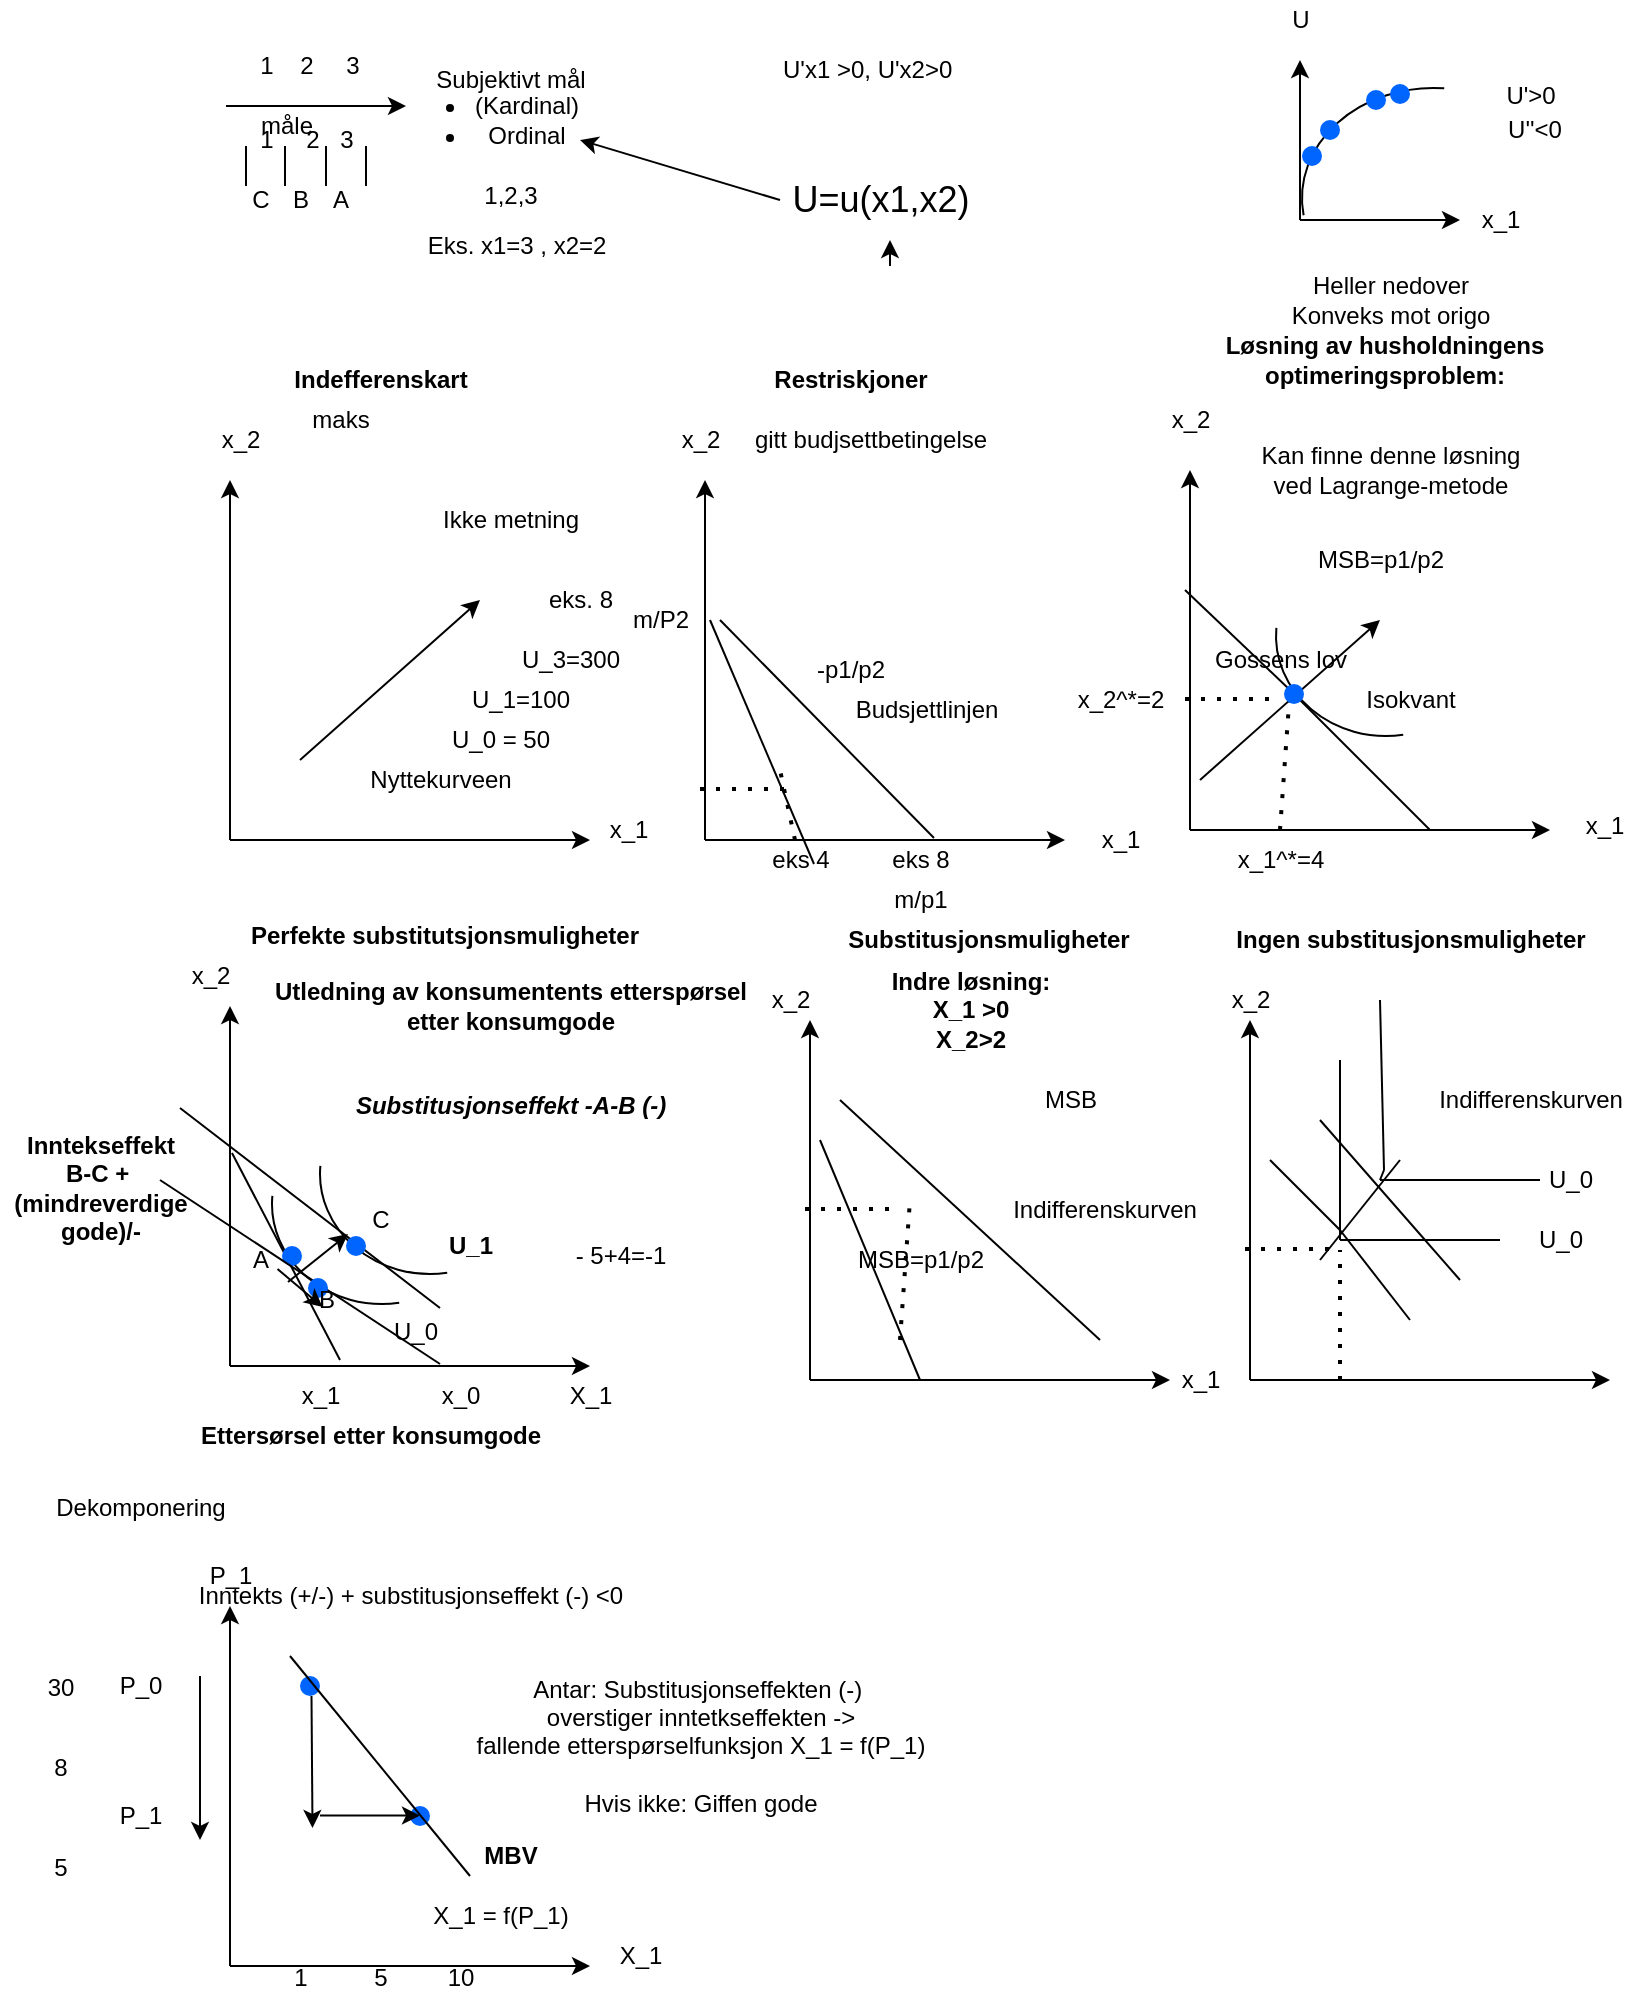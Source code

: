 <mxfile version="15.4.0" type="device"><diagram id="UaC9sKYSoofSCSLUNyeq" name="Page-1"><mxGraphModel dx="948" dy="571" grid="1" gridSize="10" guides="1" tooltips="1" connect="1" arrows="1" fold="1" page="1" pageScale="1" pageWidth="827" pageHeight="1169" math="0" shadow="0"><root><mxCell id="0"/><mxCell id="1" parent="0"/><mxCell id="BB26qhNuH2dfec5-1e5H-141" value="" style="endArrow=classic;html=1;" parent="1" edge="1"><mxGeometry width="50" height="50" relative="1" as="geometry"><mxPoint x="115" y="440" as="sourcePoint"/><mxPoint x="115" y="260" as="targetPoint"/></mxGeometry></mxCell><mxCell id="BB26qhNuH2dfec5-1e5H-142" value="" style="endArrow=classic;html=1;" parent="1" edge="1"><mxGeometry width="50" height="50" relative="1" as="geometry"><mxPoint x="115" y="440" as="sourcePoint"/><mxPoint x="295" y="440" as="targetPoint"/></mxGeometry></mxCell><mxCell id="BB26qhNuH2dfec5-1e5H-151" value="" style="verticalLabelPosition=bottom;verticalAlign=top;html=1;shape=mxgraph.basic.arc;startAngle=0.975;endAngle=0.263;rotation=-180;" parent="1" vertex="1"><mxGeometry x="150" y="290" width="110" as="geometry"/></mxCell><mxCell id="BB26qhNuH2dfec5-1e5H-159" value="Nyttekurveen" style="text;html=1;align=center;verticalAlign=middle;resizable=0;points=[];autosize=1;" parent="1" vertex="1"><mxGeometry x="175" y="400" width="90" height="20" as="geometry"/></mxCell><mxCell id="4XKA7Gyi9LwlTFcDRiL5-1" value="" style="endArrow=classic;html=1;" parent="1" edge="1"><mxGeometry width="50" height="50" relative="1" as="geometry"><mxPoint x="352.5" y="440" as="sourcePoint"/><mxPoint x="352.5" y="260" as="targetPoint"/></mxGeometry></mxCell><mxCell id="4XKA7Gyi9LwlTFcDRiL5-2" value="" style="endArrow=classic;html=1;" parent="1" edge="1"><mxGeometry width="50" height="50" relative="1" as="geometry"><mxPoint x="352.5" y="440" as="sourcePoint"/><mxPoint x="532.5" y="440" as="targetPoint"/></mxGeometry></mxCell><mxCell id="4XKA7Gyi9LwlTFcDRiL5-5" value="" style="shape=ellipse;fillColor=#0065FF;strokeColor=none;html=1" parent="1" vertex="1"><mxGeometry x="385" y="405" width="10" as="geometry"/></mxCell><mxCell id="4XKA7Gyi9LwlTFcDRiL5-7" value="" style="endArrow=none;dashed=1;html=1;dashPattern=1 3;strokeWidth=2;entryX=0;entryY=0.5;entryDx=0;entryDy=0;" parent="1" target="4XKA7Gyi9LwlTFcDRiL5-5" edge="1"><mxGeometry width="50" height="50" relative="1" as="geometry"><mxPoint x="397.5" y="440" as="sourcePoint"/><mxPoint x="397.5" y="410" as="targetPoint"/></mxGeometry></mxCell><mxCell id="4XKA7Gyi9LwlTFcDRiL5-8" value="" style="endArrow=none;dashed=1;html=1;dashPattern=1 3;strokeWidth=2;" parent="1" edge="1"><mxGeometry width="50" height="50" relative="1" as="geometry"><mxPoint x="350" y="414.5" as="sourcePoint"/><mxPoint x="395" y="414.5" as="targetPoint"/></mxGeometry></mxCell><mxCell id="4XKA7Gyi9LwlTFcDRiL5-9" value="Budsjettlinjen" style="text;html=1;align=center;verticalAlign=middle;resizable=0;points=[];autosize=1;" parent="1" vertex="1"><mxGeometry x="417.5" y="365" width="90" height="20" as="geometry"/></mxCell><mxCell id="4XKA7Gyi9LwlTFcDRiL5-20" value="" style="endArrow=classic;html=1;" parent="1" edge="1"><mxGeometry width="50" height="50" relative="1" as="geometry"><mxPoint x="595" y="435" as="sourcePoint"/><mxPoint x="595" y="255" as="targetPoint"/></mxGeometry></mxCell><mxCell id="4XKA7Gyi9LwlTFcDRiL5-21" value="" style="endArrow=classic;html=1;" parent="1" edge="1"><mxGeometry width="50" height="50" relative="1" as="geometry"><mxPoint x="595" y="435" as="sourcePoint"/><mxPoint x="775" y="435" as="targetPoint"/></mxGeometry></mxCell><mxCell id="4XKA7Gyi9LwlTFcDRiL5-23" value="" style="endArrow=none;html=1;" parent="1" edge="1"><mxGeometry width="50" height="50" relative="1" as="geometry"><mxPoint x="645" y="365" as="sourcePoint"/><mxPoint x="715" y="435" as="targetPoint"/></mxGeometry></mxCell><mxCell id="4XKA7Gyi9LwlTFcDRiL5-24" value="" style="shape=ellipse;fillColor=#0065FF;strokeColor=none;html=1" parent="1" vertex="1"><mxGeometry x="640" y="365" width="10" as="geometry"/></mxCell><mxCell id="4XKA7Gyi9LwlTFcDRiL5-25" value="" style="endArrow=none;html=1;" parent="1" target="4XKA7Gyi9LwlTFcDRiL5-24" edge="1"><mxGeometry width="50" height="50" relative="1" as="geometry"><mxPoint x="592.5" y="315" as="sourcePoint"/><mxPoint x="715" y="435" as="targetPoint"/></mxGeometry></mxCell><mxCell id="4XKA7Gyi9LwlTFcDRiL5-26" value="" style="endArrow=none;dashed=1;html=1;dashPattern=1 3;strokeWidth=2;entryX=0;entryY=0.5;entryDx=0;entryDy=0;" parent="1" target="4XKA7Gyi9LwlTFcDRiL5-24" edge="1"><mxGeometry width="50" height="50" relative="1" as="geometry"><mxPoint x="640" y="435" as="sourcePoint"/><mxPoint x="640" y="405" as="targetPoint"/></mxGeometry></mxCell><mxCell id="4XKA7Gyi9LwlTFcDRiL5-27" value="" style="endArrow=none;dashed=1;html=1;dashPattern=1 3;strokeWidth=2;" parent="1" edge="1"><mxGeometry width="50" height="50" relative="1" as="geometry"><mxPoint x="592.5" y="369.5" as="sourcePoint"/><mxPoint x="637.5" y="369.5" as="targetPoint"/></mxGeometry></mxCell><mxCell id="4XKA7Gyi9LwlTFcDRiL5-28" value="Isokvant" style="text;html=1;align=center;verticalAlign=middle;resizable=0;points=[];autosize=1;" parent="1" vertex="1"><mxGeometry x="675" y="360" width="60" height="20" as="geometry"/></mxCell><mxCell id="4XKA7Gyi9LwlTFcDRiL5-30" value="" style="verticalLabelPosition=bottom;verticalAlign=top;html=1;shape=mxgraph.basic.arc;startAngle=0.975;endAngle=0.263;rotation=-180;" parent="1" vertex="1"><mxGeometry x="630" y="285" width="110" as="geometry"/></mxCell><mxCell id="4XKA7Gyi9LwlTFcDRiL5-31" value="x_1" style="text;html=1;align=center;verticalAlign=middle;resizable=0;points=[];autosize=1;" parent="1" vertex="1"><mxGeometry x="299" y="425" width="30" height="20" as="geometry"/></mxCell><mxCell id="4XKA7Gyi9LwlTFcDRiL5-32" value="x_2" style="text;html=1;align=center;verticalAlign=middle;resizable=0;points=[];autosize=1;" parent="1" vertex="1"><mxGeometry x="105" y="230" width="30" height="20" as="geometry"/></mxCell><mxCell id="4XKA7Gyi9LwlTFcDRiL5-33" value="x_1" style="text;html=1;align=center;verticalAlign=middle;resizable=0;points=[];autosize=1;" parent="1" vertex="1"><mxGeometry x="545" y="430" width="30" height="20" as="geometry"/></mxCell><mxCell id="4XKA7Gyi9LwlTFcDRiL5-34" value="x_2" style="text;html=1;align=center;verticalAlign=middle;resizable=0;points=[];autosize=1;" parent="1" vertex="1"><mxGeometry x="335" y="230" width="30" height="20" as="geometry"/></mxCell><mxCell id="4XKA7Gyi9LwlTFcDRiL5-35" value="x_1" style="text;html=1;align=center;verticalAlign=middle;resizable=0;points=[];autosize=1;" parent="1" vertex="1"><mxGeometry x="787" y="423" width="30" height="20" as="geometry"/></mxCell><mxCell id="4XKA7Gyi9LwlTFcDRiL5-36" value="x_2" style="text;html=1;align=center;verticalAlign=middle;resizable=0;points=[];autosize=1;" parent="1" vertex="1"><mxGeometry x="580" y="220" width="30" height="20" as="geometry"/></mxCell><mxCell id="XbiknbPwbnTHHxZ_gotD-1" value="&lt;font style=&quot;font-size: 18px&quot;&gt;U=u(x1,x2)&lt;/font&gt;" style="text;html=1;align=center;verticalAlign=middle;resizable=0;points=[];autosize=1;" parent="1" vertex="1"><mxGeometry x="389.5" y="110" width="100" height="20" as="geometry"/></mxCell><mxCell id="XbiknbPwbnTHHxZ_gotD-7" value="&lt;ul&gt;&lt;li&gt;(Kardinal)&lt;/li&gt;&lt;li&gt;Ordinal&lt;/li&gt;&lt;/ul&gt;" style="text;html=1;align=center;verticalAlign=middle;resizable=0;points=[];autosize=1;" parent="1" vertex="1"><mxGeometry x="188" y="50" width="110" height="60" as="geometry"/></mxCell><mxCell id="XbiknbPwbnTHHxZ_gotD-8" value="U'x1 &amp;gt;0, U'x2&amp;gt;0&amp;nbsp;" style="text;html=1;align=center;verticalAlign=middle;resizable=0;points=[];autosize=1;" parent="1" vertex="1"><mxGeometry x="385" y="45" width="100" height="20" as="geometry"/></mxCell><mxCell id="XbiknbPwbnTHHxZ_gotD-11" value="" style="endArrow=classic;html=1;" parent="1" edge="1"><mxGeometry width="50" height="50" relative="1" as="geometry"><mxPoint x="405" y="710" as="sourcePoint"/><mxPoint x="405" y="530" as="targetPoint"/></mxGeometry></mxCell><mxCell id="XbiknbPwbnTHHxZ_gotD-12" value="" style="endArrow=classic;html=1;" parent="1" edge="1"><mxGeometry width="50" height="50" relative="1" as="geometry"><mxPoint x="405" y="710" as="sourcePoint"/><mxPoint x="585" y="710" as="targetPoint"/></mxGeometry></mxCell><mxCell id="XbiknbPwbnTHHxZ_gotD-13" value="" style="verticalLabelPosition=bottom;verticalAlign=top;html=1;shape=mxgraph.basic.arc;startAngle=0.975;endAngle=0.263;rotation=-180;" parent="1" vertex="1"><mxGeometry x="440" y="540" width="110" as="geometry"/></mxCell><mxCell id="XbiknbPwbnTHHxZ_gotD-14" value="" style="shape=ellipse;fillColor=#0065FF;strokeColor=none;html=1" parent="1" vertex="1"><mxGeometry x="450" y="620" width="10" as="geometry"/></mxCell><mxCell id="XbiknbPwbnTHHxZ_gotD-15" value="" style="endArrow=none;dashed=1;html=1;dashPattern=1 3;strokeWidth=2;entryX=0;entryY=0.5;entryDx=0;entryDy=0;" parent="1" target="XbiknbPwbnTHHxZ_gotD-14" edge="1"><mxGeometry width="50" height="50" relative="1" as="geometry"><mxPoint x="450" y="690" as="sourcePoint"/><mxPoint x="450" y="660" as="targetPoint"/></mxGeometry></mxCell><mxCell id="XbiknbPwbnTHHxZ_gotD-16" value="" style="endArrow=none;dashed=1;html=1;dashPattern=1 3;strokeWidth=2;" parent="1" edge="1"><mxGeometry width="50" height="50" relative="1" as="geometry"><mxPoint x="402.5" y="624.5" as="sourcePoint"/><mxPoint x="447.5" y="624.5" as="targetPoint"/></mxGeometry></mxCell><mxCell id="XbiknbPwbnTHHxZ_gotD-36" value="MSB" style="text;html=1;align=center;verticalAlign=middle;resizable=0;points=[];autosize=1;" parent="1" vertex="1"><mxGeometry x="515" y="560" width="40" height="20" as="geometry"/></mxCell><mxCell id="-LP08gUiZVDLCZ0sTBLg-6" value="" style="endArrow=classic;html=1;" parent="1" edge="1"><mxGeometry width="50" height="50" relative="1" as="geometry"><mxPoint x="113" y="73" as="sourcePoint"/><mxPoint x="203" y="73" as="targetPoint"/></mxGeometry></mxCell><mxCell id="-LP08gUiZVDLCZ0sTBLg-8" value="måle" style="text;html=1;align=center;verticalAlign=middle;resizable=0;points=[];autosize=1;" parent="1" vertex="1"><mxGeometry x="123" y="73" width="40" height="20" as="geometry"/></mxCell><mxCell id="-LP08gUiZVDLCZ0sTBLg-10" value="" style="endArrow=none;html=1;" parent="1" edge="1"><mxGeometry width="50" height="50" relative="1" as="geometry"><mxPoint x="123" y="113" as="sourcePoint"/><mxPoint x="123" y="93" as="targetPoint"/></mxGeometry></mxCell><mxCell id="-LP08gUiZVDLCZ0sTBLg-12" value="" style="endArrow=none;html=1;" parent="1" edge="1"><mxGeometry width="50" height="50" relative="1" as="geometry"><mxPoint x="142.5" y="113" as="sourcePoint"/><mxPoint x="142.5" y="93" as="targetPoint"/></mxGeometry></mxCell><mxCell id="-LP08gUiZVDLCZ0sTBLg-13" value="" style="endArrow=none;html=1;" parent="1" edge="1"><mxGeometry width="50" height="50" relative="1" as="geometry"><mxPoint x="163" y="113" as="sourcePoint"/><mxPoint x="163" y="93" as="targetPoint"/></mxGeometry></mxCell><mxCell id="-LP08gUiZVDLCZ0sTBLg-14" value="" style="endArrow=none;html=1;" parent="1" edge="1"><mxGeometry width="50" height="50" relative="1" as="geometry"><mxPoint x="183" y="113" as="sourcePoint"/><mxPoint x="183" y="93" as="targetPoint"/></mxGeometry></mxCell><mxCell id="-LP08gUiZVDLCZ0sTBLg-15" value="" style="endArrow=classic;html=1;" parent="1" edge="1"><mxGeometry width="50" height="50" relative="1" as="geometry"><mxPoint x="445" y="153" as="sourcePoint"/><mxPoint x="445" y="140" as="targetPoint"/></mxGeometry></mxCell><mxCell id="s_-kA53rzrBNilVVoUt5-2" value="1" style="text;html=1;align=center;verticalAlign=middle;resizable=0;points=[];autosize=1;" parent="1" vertex="1"><mxGeometry x="123" y="80" width="20" height="20" as="geometry"/></mxCell><mxCell id="s_-kA53rzrBNilVVoUt5-4" value="2" style="text;html=1;align=center;verticalAlign=middle;resizable=0;points=[];autosize=1;" parent="1" vertex="1"><mxGeometry x="146" y="80" width="20" height="20" as="geometry"/></mxCell><mxCell id="s_-kA53rzrBNilVVoUt5-5" value="3" style="text;html=1;align=center;verticalAlign=middle;resizable=0;points=[];autosize=1;" parent="1" vertex="1"><mxGeometry x="163" y="80" width="20" height="20" as="geometry"/></mxCell><mxCell id="s_-kA53rzrBNilVVoUt5-6" value="1" style="text;html=1;align=center;verticalAlign=middle;resizable=0;points=[];autosize=1;" parent="1" vertex="1"><mxGeometry x="123" y="43" width="20" height="20" as="geometry"/></mxCell><mxCell id="s_-kA53rzrBNilVVoUt5-7" value="2" style="text;html=1;align=center;verticalAlign=middle;resizable=0;points=[];autosize=1;" parent="1" vertex="1"><mxGeometry x="143" y="43" width="20" height="20" as="geometry"/></mxCell><mxCell id="s_-kA53rzrBNilVVoUt5-8" value="3" style="text;html=1;align=center;verticalAlign=middle;resizable=0;points=[];autosize=1;" parent="1" vertex="1"><mxGeometry x="166" y="43" width="20" height="20" as="geometry"/></mxCell><mxCell id="s_-kA53rzrBNilVVoUt5-9" value="Subjektivt mål" style="text;html=1;align=center;verticalAlign=middle;resizable=0;points=[];autosize=1;" parent="1" vertex="1"><mxGeometry x="210" y="50" width="90" height="20" as="geometry"/></mxCell><mxCell id="s_-kA53rzrBNilVVoUt5-11" value="&lt;b&gt;Indefferenskart&lt;/b&gt;" style="text;html=1;align=center;verticalAlign=middle;resizable=0;points=[];autosize=1;" parent="1" vertex="1"><mxGeometry x="140" y="200" width="100" height="20" as="geometry"/></mxCell><mxCell id="s_-kA53rzrBNilVVoUt5-12" value="" style="verticalLabelPosition=bottom;verticalAlign=top;html=1;shape=mxgraph.basic.arc;startAngle=0.975;endAngle=0.263;rotation=-180;" parent="1" vertex="1"><mxGeometry x="180" y="270" width="110" as="geometry"/></mxCell><mxCell id="s_-kA53rzrBNilVVoUt5-13" value="" style="verticalLabelPosition=bottom;verticalAlign=top;html=1;shape=mxgraph.basic.arc;startAngle=0.975;endAngle=0.263;rotation=-180;" parent="1" vertex="1"><mxGeometry x="200" y="260" width="110" as="geometry"/></mxCell><mxCell id="s_-kA53rzrBNilVVoUt5-14" value="" style="endArrow=classic;html=1;" parent="1" edge="1"><mxGeometry width="50" height="50" relative="1" as="geometry"><mxPoint x="150" y="400" as="sourcePoint"/><mxPoint x="240" y="320" as="targetPoint"/></mxGeometry></mxCell><mxCell id="s_-kA53rzrBNilVVoUt5-15" value="Ikke metning" style="text;html=1;align=center;verticalAlign=middle;resizable=0;points=[];autosize=1;" parent="1" vertex="1"><mxGeometry x="215" y="270" width="80" height="20" as="geometry"/></mxCell><mxCell id="s_-kA53rzrBNilVVoUt5-18" value="" style="verticalLabelPosition=bottom;verticalAlign=top;html=1;shape=mxgraph.basic.arc;startAngle=0.975;endAngle=0.263;rotation=-180;" parent="1" vertex="1"><mxGeometry x="615" y="310" width="110" as="geometry"/></mxCell><mxCell id="s_-kA53rzrBNilVVoUt5-35" value="" style="endArrow=classic;html=1;" parent="1" edge="1"><mxGeometry width="50" height="50" relative="1" as="geometry"><mxPoint x="625" y="710" as="sourcePoint"/><mxPoint x="625" y="530" as="targetPoint"/></mxGeometry></mxCell><mxCell id="s_-kA53rzrBNilVVoUt5-36" value="" style="endArrow=classic;html=1;" parent="1" edge="1"><mxGeometry width="50" height="50" relative="1" as="geometry"><mxPoint x="625" y="710" as="sourcePoint"/><mxPoint x="805" y="710" as="targetPoint"/></mxGeometry></mxCell><mxCell id="s_-kA53rzrBNilVVoUt5-39" value="" style="endArrow=none;dashed=1;html=1;dashPattern=1 3;strokeWidth=2;entryX=0;entryY=0.5;entryDx=0;entryDy=0;" parent="1" edge="1"><mxGeometry width="50" height="50" relative="1" as="geometry"><mxPoint x="670" y="710" as="sourcePoint"/><mxPoint x="670" y="645" as="targetPoint"/></mxGeometry></mxCell><mxCell id="s_-kA53rzrBNilVVoUt5-40" value="" style="endArrow=none;dashed=1;html=1;dashPattern=1 3;strokeWidth=2;" parent="1" edge="1"><mxGeometry width="50" height="50" relative="1" as="geometry"><mxPoint x="622.5" y="644.5" as="sourcePoint"/><mxPoint x="667.5" y="644.5" as="targetPoint"/></mxGeometry></mxCell><mxCell id="s_-kA53rzrBNilVVoUt5-52" value="" style="endArrow=none;html=1;" parent="1" edge="1"><mxGeometry width="50" height="50" relative="1" as="geometry"><mxPoint x="670" y="640" as="sourcePoint"/><mxPoint x="670" y="550" as="targetPoint"/></mxGeometry></mxCell><mxCell id="s_-kA53rzrBNilVVoUt5-53" value="" style="endArrow=none;html=1;" parent="1" edge="1"><mxGeometry width="50" height="50" relative="1" as="geometry"><mxPoint x="670" y="640" as="sourcePoint"/><mxPoint x="750" y="640" as="targetPoint"/></mxGeometry></mxCell><mxCell id="s_-kA53rzrBNilVVoUt5-54" value="Perfekte substitutsjonsmuligheter" style="text;html=1;align=center;verticalAlign=middle;resizable=0;points=[];autosize=1;fontStyle=1" parent="1" vertex="1"><mxGeometry x="116.73" y="478" width="210" height="20" as="geometry"/></mxCell><mxCell id="s_-kA53rzrBNilVVoUt5-55" value="Ingen substitusjonsmuligheter" style="text;html=1;align=center;verticalAlign=middle;resizable=0;points=[];autosize=1;fontStyle=1" parent="1" vertex="1"><mxGeometry x="610" y="480" width="190" height="20" as="geometry"/></mxCell><mxCell id="s_-kA53rzrBNilVVoUt5-56" value="&lt;b&gt;Substitusjonsmuligheter&lt;/b&gt;" style="text;html=1;align=center;verticalAlign=middle;resizable=0;points=[];autosize=1;" parent="1" vertex="1"><mxGeometry x="414" y="480" width="160" height="20" as="geometry"/></mxCell><mxCell id="IiH63aVn_aC2bV47zCIp-17" value="Heller nedover&lt;br&gt;Konveks mot origo" style="text;html=1;align=center;verticalAlign=middle;resizable=0;points=[];autosize=1;" parent="1" vertex="1"><mxGeometry x="640" y="155" width="110" height="30" as="geometry"/></mxCell><mxCell id="IiH63aVn_aC2bV47zCIp-19" value="Restriskjoner" style="text;html=1;align=center;verticalAlign=middle;resizable=0;points=[];autosize=1;fontStyle=1" parent="1" vertex="1"><mxGeometry x="380" y="200" width="90" height="20" as="geometry"/></mxCell><mxCell id="IiH63aVn_aC2bV47zCIp-20" value="&lt;b&gt;Løsning av husholdningens&lt;br&gt;optimeringsproblem:&lt;/b&gt;" style="text;html=1;align=center;verticalAlign=middle;resizable=0;points=[];autosize=1;" parent="1" vertex="1"><mxGeometry x="607" y="185" width="170" height="30" as="geometry"/></mxCell><mxCell id="HJZGW7oNJ_B82CwtFR0z-1" value="1,2,3" style="text;html=1;align=center;verticalAlign=middle;resizable=0;points=[];autosize=1;" parent="1" vertex="1"><mxGeometry x="235" y="108" width="40" height="20" as="geometry"/></mxCell><mxCell id="HJZGW7oNJ_B82CwtFR0z-17" value="Eks. x1=3 , x2=2" style="text;html=1;align=center;verticalAlign=middle;resizable=0;points=[];autosize=1;" parent="1" vertex="1"><mxGeometry x="208" y="133" width="100" height="20" as="geometry"/></mxCell><mxCell id="HJZGW7oNJ_B82CwtFR0z-26" value="A" style="text;html=1;align=center;verticalAlign=middle;resizable=0;points=[];autosize=1;" parent="1" vertex="1"><mxGeometry x="160" y="110" width="20" height="20" as="geometry"/></mxCell><mxCell id="HJZGW7oNJ_B82CwtFR0z-27" value="B" style="text;html=1;align=center;verticalAlign=middle;resizable=0;points=[];autosize=1;" parent="1" vertex="1"><mxGeometry x="140" y="110" width="20" height="20" as="geometry"/></mxCell><mxCell id="HJZGW7oNJ_B82CwtFR0z-30" value="C" style="text;html=1;align=center;verticalAlign=middle;resizable=0;points=[];autosize=1;" parent="1" vertex="1"><mxGeometry x="120" y="110" width="20" height="20" as="geometry"/></mxCell><mxCell id="HJZGW7oNJ_B82CwtFR0z-33" value="" style="endArrow=classic;html=1;" parent="1" edge="1"><mxGeometry width="50" height="50" relative="1" as="geometry"><mxPoint x="650" y="130" as="sourcePoint"/><mxPoint x="650" y="50" as="targetPoint"/></mxGeometry></mxCell><mxCell id="HJZGW7oNJ_B82CwtFR0z-34" value="" style="endArrow=classic;html=1;" parent="1" edge="1"><mxGeometry width="50" height="50" relative="1" as="geometry"><mxPoint x="650" y="130" as="sourcePoint"/><mxPoint x="730" y="130" as="targetPoint"/></mxGeometry></mxCell><mxCell id="HJZGW7oNJ_B82CwtFR0z-35" value="x_1" style="text;html=1;align=center;verticalAlign=middle;resizable=0;points=[];autosize=1;" parent="1" vertex="1"><mxGeometry x="735" y="120" width="30" height="20" as="geometry"/></mxCell><mxCell id="HJZGW7oNJ_B82CwtFR0z-36" value="U" style="text;html=1;align=center;verticalAlign=middle;resizable=0;points=[];autosize=1;" parent="1" vertex="1"><mxGeometry x="640" y="20" width="20" height="20" as="geometry"/></mxCell><mxCell id="HJZGW7oNJ_B82CwtFR0z-37" value="" style="verticalLabelPosition=bottom;verticalAlign=top;html=1;shape=mxgraph.basic.arc;startAngle=0.975;endAngle=0.263;rotation=-90;" parent="1" vertex="1"><mxGeometry x="661.75" y="53.25" width="110" height="131.5" as="geometry"/></mxCell><mxCell id="HJZGW7oNJ_B82CwtFR0z-38" value="U'&amp;gt;0" style="text;html=1;align=center;verticalAlign=middle;resizable=0;points=[];autosize=1;" parent="1" vertex="1"><mxGeometry x="745" y="58" width="40" height="20" as="geometry"/></mxCell><mxCell id="HJZGW7oNJ_B82CwtFR0z-39" value="U''&amp;lt;0" style="text;html=1;align=center;verticalAlign=middle;resizable=0;points=[];autosize=1;" parent="1" vertex="1"><mxGeometry x="747" y="75" width="40" height="20" as="geometry"/></mxCell><mxCell id="HJZGW7oNJ_B82CwtFR0z-43" value="" style="shape=ellipse;fillColor=#0065FF;strokeColor=none;html=1" parent="1" vertex="1"><mxGeometry x="683" y="65" width="10" height="10" as="geometry"/></mxCell><mxCell id="HJZGW7oNJ_B82CwtFR0z-44" value="" style="shape=ellipse;fillColor=#0065FF;strokeColor=none;html=1" parent="1" vertex="1"><mxGeometry x="695" y="62" width="10" height="10" as="geometry"/></mxCell><mxCell id="HJZGW7oNJ_B82CwtFR0z-52" value="U_0 = 50" style="text;html=1;align=center;verticalAlign=middle;resizable=0;points=[];autosize=1;" parent="1" vertex="1"><mxGeometry x="220" y="380" width="60" height="20" as="geometry"/></mxCell><mxCell id="HJZGW7oNJ_B82CwtFR0z-53" value="U_1=100" style="text;html=1;align=center;verticalAlign=middle;resizable=0;points=[];autosize=1;" parent="1" vertex="1"><mxGeometry x="230" y="360" width="60" height="20" as="geometry"/></mxCell><mxCell id="HJZGW7oNJ_B82CwtFR0z-54" value="U_3=300" style="text;html=1;align=center;verticalAlign=middle;resizable=0;points=[];autosize=1;" parent="1" vertex="1"><mxGeometry x="255" y="340" width="60" height="20" as="geometry"/></mxCell><mxCell id="HJZGW7oNJ_B82CwtFR0z-55" value="eks 8" style="text;html=1;align=center;verticalAlign=middle;resizable=0;points=[];autosize=1;" parent="1" vertex="1"><mxGeometry x="440" y="440" width="40" height="20" as="geometry"/></mxCell><mxCell id="HJZGW7oNJ_B82CwtFR0z-56" value="eks. 8" style="text;html=1;align=center;verticalAlign=middle;resizable=0;points=[];autosize=1;" parent="1" vertex="1"><mxGeometry x="265" y="310" width="50" height="20" as="geometry"/></mxCell><mxCell id="HJZGW7oNJ_B82CwtFR0z-57" value="" style="shape=ellipse;fillColor=#0065FF;strokeColor=none;html=1" parent="1" vertex="1"><mxGeometry x="350" y="320" width="10" as="geometry"/></mxCell><mxCell id="HJZGW7oNJ_B82CwtFR0z-58" value="" style="shape=ellipse;fillColor=#0065FF;strokeColor=none;html=1" parent="1" vertex="1"><mxGeometry x="460" y="430" width="10" as="geometry"/></mxCell><mxCell id="HJZGW7oNJ_B82CwtFR0z-60" value="-p1/p2" style="text;html=1;align=center;verticalAlign=middle;resizable=0;points=[];autosize=1;" parent="1" vertex="1"><mxGeometry x="400" y="345" width="50" height="20" as="geometry"/></mxCell><mxCell id="HJZGW7oNJ_B82CwtFR0z-64" value="maks" style="text;html=1;align=center;verticalAlign=middle;resizable=0;points=[];autosize=1;" parent="1" vertex="1"><mxGeometry x="150" y="220" width="40" height="20" as="geometry"/></mxCell><mxCell id="HJZGW7oNJ_B82CwtFR0z-65" value="gitt budjsettbetingelse" style="text;html=1;align=center;verticalAlign=middle;resizable=0;points=[];autosize=1;" parent="1" vertex="1"><mxGeometry x="370" y="230" width="130" height="20" as="geometry"/></mxCell><mxCell id="HJZGW7oNJ_B82CwtFR0z-66" value="" style="verticalLabelPosition=bottom;verticalAlign=top;html=1;shape=mxgraph.basic.arc;startAngle=0.975;endAngle=0.263;rotation=-180;" parent="1" vertex="1"><mxGeometry x="660" y="270" width="110" as="geometry"/></mxCell><mxCell id="HJZGW7oNJ_B82CwtFR0z-67" value="" style="endArrow=classic;html=1;" parent="1" edge="1"><mxGeometry width="50" height="50" relative="1" as="geometry"><mxPoint x="600" y="410" as="sourcePoint"/><mxPoint x="690" y="330" as="targetPoint"/></mxGeometry></mxCell><mxCell id="HJZGW7oNJ_B82CwtFR0z-68" value="x_1^*=4" style="text;html=1;align=center;verticalAlign=middle;resizable=0;points=[];autosize=1;" parent="1" vertex="1"><mxGeometry x="610" y="440" width="60" height="20" as="geometry"/></mxCell><mxCell id="HJZGW7oNJ_B82CwtFR0z-69" value="x_2^*=2" style="text;html=1;align=center;verticalAlign=middle;resizable=0;points=[];autosize=1;" parent="1" vertex="1"><mxGeometry x="530" y="360" width="60" height="20" as="geometry"/></mxCell><mxCell id="HJZGW7oNJ_B82CwtFR0z-70" value="Gossens lov" style="text;html=1;align=center;verticalAlign=middle;resizable=0;points=[];autosize=1;" parent="1" vertex="1"><mxGeometry x="600" y="340" width="80" height="20" as="geometry"/></mxCell><mxCell id="HJZGW7oNJ_B82CwtFR0z-71" value="x_1" style="text;html=1;align=center;verticalAlign=middle;resizable=0;points=[];autosize=1;" parent="1" vertex="1"><mxGeometry x="585" y="700" width="30" height="20" as="geometry"/></mxCell><mxCell id="HJZGW7oNJ_B82CwtFR0z-82" value="" style="endArrow=none;html=1;" parent="1" source="HJZGW7oNJ_B82CwtFR0z-89" edge="1"><mxGeometry width="50" height="50" relative="1" as="geometry"><mxPoint x="635" y="600" as="sourcePoint"/><mxPoint x="705" y="680" as="targetPoint"/></mxGeometry></mxCell><mxCell id="HJZGW7oNJ_B82CwtFR0z-85" value="" style="endArrow=none;html=1;" parent="1" edge="1"><mxGeometry width="50" height="50" relative="1" as="geometry"><mxPoint x="660" y="580" as="sourcePoint"/><mxPoint x="730" y="660" as="targetPoint"/></mxGeometry></mxCell><mxCell id="HJZGW7oNJ_B82CwtFR0z-86" value="" style="endArrow=none;html=1;" parent="1" edge="1"><mxGeometry width="50" height="50" relative="1" as="geometry"><mxPoint x="690" y="610" as="sourcePoint"/><mxPoint x="770" y="610" as="targetPoint"/></mxGeometry></mxCell><mxCell id="HJZGW7oNJ_B82CwtFR0z-87" value="" style="endArrow=none;html=1;" parent="1" source="HJZGW7oNJ_B82CwtFR0z-93" edge="1"><mxGeometry width="50" height="50" relative="1" as="geometry"><mxPoint x="690" y="610" as="sourcePoint"/><mxPoint x="690" y="520" as="targetPoint"/></mxGeometry></mxCell><mxCell id="HJZGW7oNJ_B82CwtFR0z-88" value="" style="endArrow=none;html=1;" parent="1" edge="1"><mxGeometry width="50" height="50" relative="1" as="geometry"><mxPoint x="660" y="650" as="sourcePoint"/><mxPoint x="700" y="600" as="targetPoint"/></mxGeometry></mxCell><mxCell id="HJZGW7oNJ_B82CwtFR0z-89" value="" style="shape=ellipse;fillColor=#0065FF;strokeColor=none;html=1" parent="1" vertex="1"><mxGeometry x="665" y="635" width="10" as="geometry"/></mxCell><mxCell id="HJZGW7oNJ_B82CwtFR0z-92" value="" style="endArrow=none;html=1;" parent="1" target="HJZGW7oNJ_B82CwtFR0z-89" edge="1"><mxGeometry width="50" height="50" relative="1" as="geometry"><mxPoint x="635" y="600" as="sourcePoint"/><mxPoint x="705" y="680" as="targetPoint"/></mxGeometry></mxCell><mxCell id="HJZGW7oNJ_B82CwtFR0z-93" value="" style="shape=ellipse;fillColor=#0065FF;strokeColor=none;html=1" parent="1" vertex="1"><mxGeometry x="687" y="605" width="10" as="geometry"/></mxCell><mxCell id="HJZGW7oNJ_B82CwtFR0z-94" value="" style="endArrow=none;html=1;" parent="1" target="HJZGW7oNJ_B82CwtFR0z-93" edge="1"><mxGeometry width="50" height="50" relative="1" as="geometry"><mxPoint x="690" y="610" as="sourcePoint"/><mxPoint x="690" y="520" as="targetPoint"/></mxGeometry></mxCell><mxCell id="HJZGW7oNJ_B82CwtFR0z-95" value="&lt;b&gt;Indre løsning:&lt;br&gt;X_1 &amp;gt;0&lt;br&gt;X_2&amp;gt;2&lt;/b&gt;" style="text;html=1;align=center;verticalAlign=middle;resizable=0;points=[];autosize=1;" parent="1" vertex="1"><mxGeometry x="440" y="500" width="90" height="50" as="geometry"/></mxCell><mxCell id="HJZGW7oNJ_B82CwtFR0z-99" value="Kan finne denne løsning&lt;br&gt;ved Lagrange-metode" style="text;html=1;align=center;verticalAlign=middle;resizable=0;points=[];autosize=1;" parent="1" vertex="1"><mxGeometry x="625" y="240" width="140" height="30" as="geometry"/></mxCell><mxCell id="MUC1MVaG4Y_D_im7xqxY-2" value="MSB=p1/p2" style="text;html=1;align=center;verticalAlign=middle;resizable=0;points=[];autosize=1;" parent="1" vertex="1"><mxGeometry x="650" y="290" width="80" height="20" as="geometry"/></mxCell><mxCell id="MUC1MVaG4Y_D_im7xqxY-3" value="U_0" style="text;html=1;align=center;verticalAlign=middle;resizable=0;points=[];autosize=1;" parent="1" vertex="1"><mxGeometry x="760" y="630" width="40" height="20" as="geometry"/></mxCell><mxCell id="MUC1MVaG4Y_D_im7xqxY-4" value="U_0" style="text;html=1;align=center;verticalAlign=middle;resizable=0;points=[];autosize=1;" parent="1" vertex="1"><mxGeometry x="765" y="600" width="40" height="20" as="geometry"/></mxCell><mxCell id="MUC1MVaG4Y_D_im7xqxY-8" value="" style="endArrow=none;html=1;entryX=0.675;entryY=-0.05;entryDx=0;entryDy=0;entryPerimeter=0;" parent="1" target="HJZGW7oNJ_B82CwtFR0z-55" edge="1"><mxGeometry width="50" height="50" relative="1" as="geometry"><mxPoint x="360" y="330" as="sourcePoint"/><mxPoint x="530" y="440" as="targetPoint"/></mxGeometry></mxCell><mxCell id="MUC1MVaG4Y_D_im7xqxY-9" value="eks 4" style="text;html=1;align=center;verticalAlign=middle;resizable=0;points=[];autosize=1;" parent="1" vertex="1"><mxGeometry x="380" y="440" width="40" height="20" as="geometry"/></mxCell><mxCell id="MUC1MVaG4Y_D_im7xqxY-10" value="" style="endArrow=none;html=1;entryX=0.675;entryY=0.1;entryDx=0;entryDy=0;entryPerimeter=0;exitX=0.5;exitY=0;exitDx=0;exitDy=0;" parent="1" edge="1"><mxGeometry width="50" height="50" relative="1" as="geometry"><mxPoint x="355" y="330" as="sourcePoint"/><mxPoint x="407" y="452" as="targetPoint"/></mxGeometry></mxCell><mxCell id="EEUBiIy_NOc6g1q1Yg2S-1" value="" style="endArrow=none;html=1;" parent="1" edge="1"><mxGeometry width="50" height="50" relative="1" as="geometry"><mxPoint x="420" y="570" as="sourcePoint"/><mxPoint x="550" y="690" as="targetPoint"/></mxGeometry></mxCell><mxCell id="EEUBiIy_NOc6g1q1Yg2S-3" value="MSB=p1/p2" style="text;html=1;align=center;verticalAlign=middle;resizable=0;points=[];autosize=1;" parent="1" vertex="1"><mxGeometry x="420" y="640" width="80" height="20" as="geometry"/></mxCell><mxCell id="EEUBiIy_NOc6g1q1Yg2S-4" value="Indifferenskurven" style="text;html=1;align=center;verticalAlign=middle;resizable=0;points=[];autosize=1;" parent="1" vertex="1"><mxGeometry x="497" y="615" width="110" height="20" as="geometry"/></mxCell><mxCell id="EEUBiIy_NOc6g1q1Yg2S-5" value="Indifferenskurven" style="text;html=1;align=center;verticalAlign=middle;resizable=0;points=[];autosize=1;" parent="1" vertex="1"><mxGeometry x="710" y="560" width="110" height="20" as="geometry"/></mxCell><mxCell id="uVmW7JTF8MaPkqhunoSJ-6" value="" style="endArrow=classic;html=1;" parent="1" edge="1"><mxGeometry width="50" height="50" relative="1" as="geometry"><mxPoint x="390" y="120" as="sourcePoint"/><mxPoint x="290" y="90" as="targetPoint"/></mxGeometry></mxCell><mxCell id="uVmW7JTF8MaPkqhunoSJ-9" value="" style="shape=ellipse;fillColor=#0065FF;strokeColor=none;html=1" parent="1" vertex="1"><mxGeometry x="660" y="80" width="10" height="10" as="geometry"/></mxCell><mxCell id="uVmW7JTF8MaPkqhunoSJ-10" value="" style="shape=ellipse;fillColor=#0065FF;strokeColor=none;html=1" parent="1" vertex="1"><mxGeometry x="651" y="93" width="10" height="10" as="geometry"/></mxCell><mxCell id="uVmW7JTF8MaPkqhunoSJ-17" value="x_2" style="text;html=1;align=center;verticalAlign=middle;resizable=0;points=[];autosize=1;" parent="1" vertex="1"><mxGeometry x="380" y="510" width="30" height="20" as="geometry"/></mxCell><mxCell id="uVmW7JTF8MaPkqhunoSJ-18" value="x_2" style="text;html=1;align=center;verticalAlign=middle;resizable=0;points=[];autosize=1;" parent="1" vertex="1"><mxGeometry x="610" y="510" width="30" height="20" as="geometry"/></mxCell><mxCell id="ljdntpQ2mkyJZAnOpXd--1" value="m/p1" style="text;html=1;align=center;verticalAlign=middle;resizable=0;points=[];autosize=1;" parent="1" vertex="1"><mxGeometry x="440" y="460" width="40" height="20" as="geometry"/></mxCell><mxCell id="ljdntpQ2mkyJZAnOpXd--2" value="m/P2" style="text;html=1;align=center;verticalAlign=middle;resizable=0;points=[];autosize=1;" parent="1" vertex="1"><mxGeometry x="310" y="320" width="40" height="20" as="geometry"/></mxCell><mxCell id="Qt1Ik3WjVRMSTYgRGT-4-2" value="" style="endArrow=classic;html=1;" parent="1" edge="1"><mxGeometry width="50" height="50" relative="1" as="geometry"><mxPoint x="115" y="703" as="sourcePoint"/><mxPoint x="115" y="523" as="targetPoint"/></mxGeometry></mxCell><mxCell id="Qt1Ik3WjVRMSTYgRGT-4-3" value="" style="endArrow=classic;html=1;" parent="1" edge="1"><mxGeometry width="50" height="50" relative="1" as="geometry"><mxPoint x="115" y="703" as="sourcePoint"/><mxPoint x="295" y="703" as="targetPoint"/></mxGeometry></mxCell><mxCell id="Qt1Ik3WjVRMSTYgRGT-4-10" value="X_1" style="text;html=1;align=center;verticalAlign=middle;resizable=0;points=[];autosize=1;" parent="1" vertex="1"><mxGeometry x="275" y="708" width="40" height="20" as="geometry"/></mxCell><mxCell id="Qt1Ik3WjVRMSTYgRGT-4-11" value="" style="endArrow=classic;html=1;" parent="1" edge="1"><mxGeometry width="50" height="50" relative="1" as="geometry"><mxPoint x="115" y="1003" as="sourcePoint"/><mxPoint x="115" y="823" as="targetPoint"/></mxGeometry></mxCell><mxCell id="Qt1Ik3WjVRMSTYgRGT-4-12" value="" style="endArrow=classic;html=1;" parent="1" edge="1"><mxGeometry width="50" height="50" relative="1" as="geometry"><mxPoint x="115" y="1003" as="sourcePoint"/><mxPoint x="295" y="1003" as="targetPoint"/></mxGeometry></mxCell><mxCell id="Qt1Ik3WjVRMSTYgRGT-4-13" value="P_1" style="text;html=1;align=center;verticalAlign=middle;resizable=0;points=[];autosize=1;" parent="1" vertex="1"><mxGeometry x="95" y="798" width="40" height="20" as="geometry"/></mxCell><mxCell id="Qt1Ik3WjVRMSTYgRGT-4-14" value="Dekomponering" style="text;html=1;align=center;verticalAlign=middle;resizable=0;points=[];autosize=1;" parent="1" vertex="1"><mxGeometry x="20" y="764" width="100" height="20" as="geometry"/></mxCell><mxCell id="Qt1Ik3WjVRMSTYgRGT-4-15" value="&lt;b&gt;Inntekseffekt&lt;br&gt;B-C +&amp;nbsp;&lt;br&gt;(mindreverdige&lt;br&gt;gode)/-&lt;br&gt;&lt;/b&gt;" style="text;html=1;align=center;verticalAlign=middle;resizable=0;points=[];autosize=1;" parent="1" vertex="1"><mxGeometry y="584" width="100" height="60" as="geometry"/></mxCell><mxCell id="Qt1Ik3WjVRMSTYgRGT-4-16" value="&lt;b&gt;&lt;i&gt;Substitusjonseffekt -A-B (-)&lt;/i&gt;&lt;/b&gt;" style="text;html=1;align=center;verticalAlign=middle;resizable=0;points=[];autosize=1;" parent="1" vertex="1"><mxGeometry x="170" y="563" width="170" height="20" as="geometry"/></mxCell><mxCell id="Qt1Ik3WjVRMSTYgRGT-4-17" value="Antar: Substitusjonseffekten (-)&amp;nbsp;&lt;br&gt;overstiger inntetkseffekten -&amp;gt; &lt;br&gt;fallende etterspørselfunksjon X_1 = f(P_1)&lt;br&gt;&lt;br&gt;Hvis ikke: Giffen gode" style="text;html=1;align=center;verticalAlign=middle;resizable=0;points=[];autosize=1;" parent="1" vertex="1"><mxGeometry x="230" y="853" width="240" height="80" as="geometry"/></mxCell><mxCell id="Qt1Ik3WjVRMSTYgRGT-4-18" value="X_1" style="text;html=1;align=center;verticalAlign=middle;resizable=0;points=[];autosize=1;" parent="1" vertex="1"><mxGeometry x="300" y="988" width="40" height="20" as="geometry"/></mxCell><mxCell id="Qt1Ik3WjVRMSTYgRGT-4-19" value="" style="shape=ellipse;fillColor=#0065FF;strokeColor=none;html=1" parent="1" vertex="1"><mxGeometry x="150" y="858" width="10" height="10" as="geometry"/></mxCell><mxCell id="Qt1Ik3WjVRMSTYgRGT-4-20" value="" style="shape=ellipse;fillColor=#0065FF;strokeColor=none;html=1" parent="1" vertex="1"><mxGeometry x="205" y="923" width="10" height="10" as="geometry"/></mxCell><mxCell id="Qt1Ik3WjVRMSTYgRGT-4-21" value="Utledning av konsumentents etterspørsel &lt;br&gt;etter konsumgode" style="text;html=1;align=center;verticalAlign=middle;resizable=0;points=[];autosize=1;fontStyle=1" parent="1" vertex="1"><mxGeometry x="130" y="508" width="250" height="30" as="geometry"/></mxCell><mxCell id="Qt1Ik3WjVRMSTYgRGT-4-25" value="&lt;b&gt;Ettersørsel etter konsumgode&lt;/b&gt;" style="text;html=1;align=center;verticalAlign=middle;resizable=0;points=[];autosize=1;" parent="1" vertex="1"><mxGeometry x="90" y="728" width="190" height="20" as="geometry"/></mxCell><mxCell id="Qt1Ik3WjVRMSTYgRGT-4-26" value="x_1" style="text;html=1;align=center;verticalAlign=middle;resizable=0;points=[];autosize=1;" parent="1" vertex="1"><mxGeometry x="145" y="708" width="30" height="20" as="geometry"/></mxCell><mxCell id="Qt1Ik3WjVRMSTYgRGT-4-27" value="P_1" style="text;html=1;align=center;verticalAlign=middle;resizable=0;points=[];autosize=1;" parent="1" vertex="1"><mxGeometry x="50" y="918" width="40" height="20" as="geometry"/></mxCell><mxCell id="Qt1Ik3WjVRMSTYgRGT-4-28" value="P_0" style="text;html=1;align=center;verticalAlign=middle;resizable=0;points=[];autosize=1;" parent="1" vertex="1"><mxGeometry x="50" y="853" width="40" height="20" as="geometry"/></mxCell><mxCell id="Qt1Ik3WjVRMSTYgRGT-4-29" value="&lt;b&gt;U_1&lt;/b&gt;" style="text;html=1;align=center;verticalAlign=middle;resizable=0;points=[];autosize=1;" parent="1" vertex="1"><mxGeometry x="215" y="633" width="40" height="20" as="geometry"/></mxCell><mxCell id="Qt1Ik3WjVRMSTYgRGT-4-33" value="" style="verticalLabelPosition=bottom;verticalAlign=top;html=1;shape=mxgraph.basic.arc;startAngle=0.975;endAngle=0.263;rotation=-180;" parent="1" vertex="1"><mxGeometry x="136" y="572" width="110" height="100" as="geometry"/></mxCell><mxCell id="Qt1Ik3WjVRMSTYgRGT-4-34" value="" style="shape=ellipse;fillColor=#0065FF;strokeColor=none;html=1" parent="1" vertex="1"><mxGeometry x="607" y="788" height="10" as="geometry"/></mxCell><mxCell id="Qt1Ik3WjVRMSTYgRGT-4-40" value="" style="endArrow=classic;html=1;exitX=0.5;exitY=1;exitDx=0;exitDy=0;" parent="1" edge="1"><mxGeometry width="50" height="50" relative="1" as="geometry"><mxPoint x="160" y="927.75" as="sourcePoint"/><mxPoint x="210" y="927.75" as="targetPoint"/></mxGeometry></mxCell><mxCell id="Qt1Ik3WjVRMSTYgRGT-4-41" value="" style="endArrow=classic;html=1;" parent="1" edge="1"><mxGeometry width="50" height="50" relative="1" as="geometry"><mxPoint x="155.75" y="868" as="sourcePoint"/><mxPoint x="156.25" y="934" as="targetPoint"/></mxGeometry></mxCell><mxCell id="Qt1Ik3WjVRMSTYgRGT-4-42" value="Inntekts (+/-) + substitusjonseffekt (-) &amp;lt;0" style="text;html=1;align=center;verticalAlign=middle;resizable=0;points=[];autosize=1;" parent="1" vertex="1"><mxGeometry x="90" y="808" width="230" height="20" as="geometry"/></mxCell><mxCell id="Qt1Ik3WjVRMSTYgRGT-4-43" value="" style="endArrow=none;html=1;" parent="1" edge="1"><mxGeometry width="50" height="50" relative="1" as="geometry"><mxPoint x="145" y="848" as="sourcePoint"/><mxPoint x="235" y="958" as="targetPoint"/></mxGeometry></mxCell><mxCell id="Qt1Ik3WjVRMSTYgRGT-4-44" value="X_1 = f(P_1)" style="text;html=1;align=center;verticalAlign=middle;resizable=0;points=[];autosize=1;" parent="1" vertex="1"><mxGeometry x="210" y="968" width="80" height="20" as="geometry"/></mxCell><mxCell id="Qt1Ik3WjVRMSTYgRGT-4-47" value="&lt;b&gt;MBV&lt;/b&gt;" style="text;html=1;align=center;verticalAlign=middle;resizable=0;points=[];autosize=1;" parent="1" vertex="1"><mxGeometry x="235" y="938" width="40" height="20" as="geometry"/></mxCell><mxCell id="Qt1Ik3WjVRMSTYgRGT-4-49" value="30" style="text;html=1;align=center;verticalAlign=middle;resizable=0;points=[];autosize=1;" parent="1" vertex="1"><mxGeometry x="15" y="854" width="30" height="20" as="geometry"/></mxCell><mxCell id="Qt1Ik3WjVRMSTYgRGT-4-50" value="1" style="text;html=1;align=center;verticalAlign=middle;resizable=0;points=[];autosize=1;" parent="1" vertex="1"><mxGeometry x="140" y="999" width="20" height="20" as="geometry"/></mxCell><mxCell id="Qt1Ik3WjVRMSTYgRGT-4-52" value="5" style="text;html=1;align=center;verticalAlign=middle;resizable=0;points=[];autosize=1;" parent="1" vertex="1"><mxGeometry x="180" y="999" width="20" height="20" as="geometry"/></mxCell><mxCell id="Qt1Ik3WjVRMSTYgRGT-4-53" value="8" style="text;html=1;align=center;verticalAlign=middle;resizable=0;points=[];autosize=1;" parent="1" vertex="1"><mxGeometry x="20" y="894" width="20" height="20" as="geometry"/></mxCell><mxCell id="Qt1Ik3WjVRMSTYgRGT-4-55" value="10" style="text;html=1;align=center;verticalAlign=middle;resizable=0;points=[];autosize=1;" parent="1" vertex="1"><mxGeometry x="215" y="999" width="30" height="20" as="geometry"/></mxCell><mxCell id="Qt1Ik3WjVRMSTYgRGT-4-56" value="5" style="text;html=1;align=center;verticalAlign=middle;resizable=0;points=[];autosize=1;" parent="1" vertex="1"><mxGeometry x="20" y="944" width="20" height="20" as="geometry"/></mxCell><mxCell id="Qt1Ik3WjVRMSTYgRGT-4-57" value="" style="endArrow=classic;html=1;exitX=0.5;exitY=1;exitDx=0;exitDy=0;" parent="1" edge="1"><mxGeometry width="50" height="50" relative="1" as="geometry"><mxPoint x="100" y="858" as="sourcePoint"/><mxPoint x="100" y="940" as="targetPoint"/></mxGeometry></mxCell><mxCell id="Qt1Ik3WjVRMSTYgRGT-4-58" value="x_2" style="text;html=1;align=center;verticalAlign=middle;resizable=0;points=[];autosize=1;" parent="1" vertex="1"><mxGeometry x="90" y="498" width="30" height="20" as="geometry"/></mxCell><mxCell id="Qt1Ik3WjVRMSTYgRGT-4-60" value="x_0" style="text;html=1;align=center;verticalAlign=middle;resizable=0;points=[];autosize=1;" parent="1" vertex="1"><mxGeometry x="215" y="708" width="30" height="20" as="geometry"/></mxCell><mxCell id="Qt1Ik3WjVRMSTYgRGT-4-61" value="- 5+4=-1" style="text;html=1;align=center;verticalAlign=middle;resizable=0;points=[];autosize=1;" parent="1" vertex="1"><mxGeometry x="280" y="638" width="60" height="20" as="geometry"/></mxCell><mxCell id="BgsgdvV2XHw7lzRWIOUy-2" value="" style="verticalLabelPosition=bottom;verticalAlign=top;html=1;shape=mxgraph.basic.arc;startAngle=0.975;endAngle=0.263;rotation=-180;" parent="1" vertex="1"><mxGeometry x="638" y="288" width="110" height="100" as="geometry"/></mxCell><mxCell id="BgsgdvV2XHw7lzRWIOUy-3" value="" style="endArrow=none;html=1;" parent="1" edge="1"><mxGeometry width="50" height="50" relative="1" as="geometry"><mxPoint x="410" y="590" as="sourcePoint"/><mxPoint x="460" y="710" as="targetPoint"/></mxGeometry></mxCell><mxCell id="BgsgdvV2XHw7lzRWIOUy-4" value="" style="endArrow=none;html=1;" parent="1" edge="1"><mxGeometry width="50" height="50" relative="1" as="geometry"><mxPoint x="115.99" y="596.5" as="sourcePoint"/><mxPoint x="170" y="700" as="targetPoint"/></mxGeometry></mxCell><mxCell id="BgsgdvV2XHw7lzRWIOUy-9" value="" style="shape=ellipse;fillColor=#0065FF;strokeColor=none;html=1;sketch=0;" parent="1" vertex="1"><mxGeometry x="141" y="643" width="10" height="10" as="geometry"/></mxCell><mxCell id="BgsgdvV2XHw7lzRWIOUy-11" value="" style="endArrow=none;html=1;" parent="1" edge="1"><mxGeometry width="50" height="50" relative="1" as="geometry"><mxPoint x="90" y="574" as="sourcePoint"/><mxPoint x="220" y="674" as="targetPoint"/></mxGeometry></mxCell><mxCell id="BgsgdvV2XHw7lzRWIOUy-12" value="" style="endArrow=none;html=1;entryX=0.5;entryY=1;entryDx=0;entryDy=0;" parent="1" edge="1" target="Hpwpy7isY6uNIwS-Ugm_-2"><mxGeometry width="50" height="50" relative="1" as="geometry"><mxPoint x="80" y="610" as="sourcePoint"/><mxPoint x="180" y="680" as="targetPoint"/></mxGeometry></mxCell><mxCell id="BgsgdvV2XHw7lzRWIOUy-13" value="" style="shape=ellipse;fillColor=#0065FF;strokeColor=none;html=1;sketch=0;" parent="1" vertex="1"><mxGeometry x="154" y="659" width="10" height="10" as="geometry"/></mxCell><mxCell id="BgsgdvV2XHw7lzRWIOUy-14" value="" style="verticalLabelPosition=bottom;verticalAlign=top;html=1;shape=mxgraph.basic.arc;startAngle=0.975;endAngle=0.263;rotation=-180;" parent="1" vertex="1"><mxGeometry x="160" y="557" width="110" height="100" as="geometry"/></mxCell><mxCell id="BgsgdvV2XHw7lzRWIOUy-15" value="" style="shape=ellipse;fillColor=#0065FF;strokeColor=none;html=1;sketch=0;" parent="1" vertex="1"><mxGeometry x="173" y="638" width="10" height="10" as="geometry"/></mxCell><mxCell id="BgsgdvV2XHw7lzRWIOUy-16" value="A" style="text;html=1;align=center;verticalAlign=middle;resizable=0;points=[];autosize=1;strokeColor=none;fillColor=none;" parent="1" vertex="1"><mxGeometry x="120" y="640" width="20" height="20" as="geometry"/></mxCell><mxCell id="BgsgdvV2XHw7lzRWIOUy-17" value="B" style="text;html=1;align=center;verticalAlign=middle;resizable=0;points=[];autosize=1;strokeColor=none;fillColor=none;" parent="1" vertex="1"><mxGeometry x="153" y="660" width="20" height="20" as="geometry"/></mxCell><mxCell id="BgsgdvV2XHw7lzRWIOUy-18" value="C" style="text;html=1;align=center;verticalAlign=middle;resizable=0;points=[];autosize=1;strokeColor=none;fillColor=none;" parent="1" vertex="1"><mxGeometry x="180" y="620" width="20" height="20" as="geometry"/></mxCell><mxCell id="BgsgdvV2XHw7lzRWIOUy-20" value="" style="endArrow=classic;html=1;" parent="1" edge="1"><mxGeometry width="50" height="50" relative="1" as="geometry"><mxPoint x="138.75" y="654.5" as="sourcePoint"/><mxPoint x="161.25" y="673.5" as="targetPoint"/></mxGeometry></mxCell><mxCell id="BgsgdvV2XHw7lzRWIOUy-21" value="" style="endArrow=classic;html=1;" parent="1" edge="1"><mxGeometry width="50" height="50" relative="1" as="geometry"><mxPoint x="144" y="661" as="sourcePoint"/><mxPoint x="174" y="637" as="targetPoint"/></mxGeometry></mxCell><mxCell id="Hpwpy7isY6uNIwS-Ugm_-1" value="" style="shape=ellipse;fillColor=#0065FF;strokeColor=none;html=1;sketch=0;" vertex="1" parent="1"><mxGeometry x="642" y="362" width="10" height="10" as="geometry"/></mxCell><mxCell id="Hpwpy7isY6uNIwS-Ugm_-2" value="U_0" style="text;whiteSpace=wrap;html=1;" vertex="1" parent="1"><mxGeometry x="195" y="672" width="50" height="30" as="geometry"/></mxCell></root></mxGraphModel></diagram></mxfile>